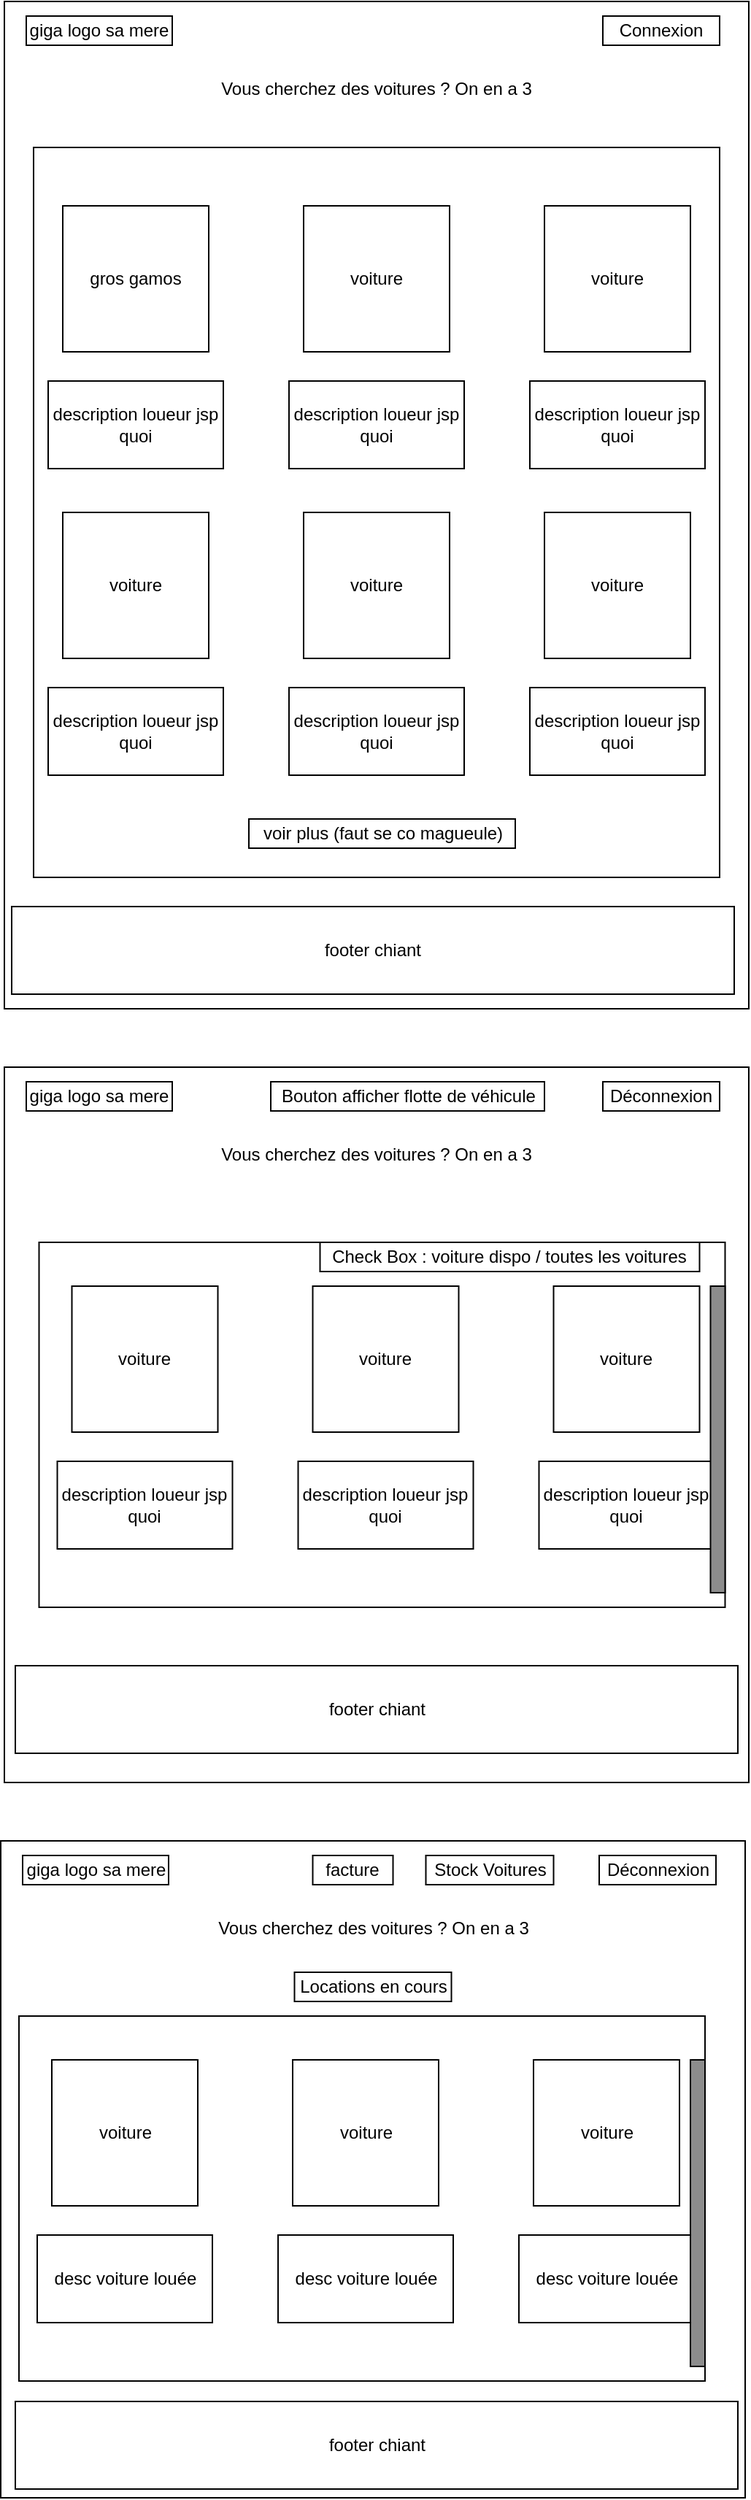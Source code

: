 <mxfile version="15.5.2" type="github"><diagram id="NIaPtXlmjOTNQupM6UCT" name="Page-1"><mxGraphModel dx="1185" dy="690" grid="1" gridSize="10" guides="1" tooltips="1" connect="1" arrows="1" fold="1" page="1" pageScale="1" pageWidth="827" pageHeight="1169" math="0" shadow="0"><root><mxCell id="0"/><mxCell id="1" parent="0"/><mxCell id="WPkTZp5EG0rsniYPX_Hg-25" value="" style="rounded=0;whiteSpace=wrap;html=1;" vertex="1" parent="1"><mxGeometry x="140" y="780" width="510" height="490" as="geometry"/></mxCell><mxCell id="WPkTZp5EG0rsniYPX_Hg-45" value="" style="rounded=0;whiteSpace=wrap;html=1;fontColor=#000000;strokeColor=#000000;" vertex="1" parent="1"><mxGeometry x="163.75" y="900" width="470" height="250" as="geometry"/></mxCell><mxCell id="WPkTZp5EG0rsniYPX_Hg-2" value="" style="rounded=0;whiteSpace=wrap;html=1;" vertex="1" parent="1"><mxGeometry x="140" y="50" width="510" height="690" as="geometry"/></mxCell><mxCell id="WPkTZp5EG0rsniYPX_Hg-11" value="" style="rounded=0;whiteSpace=wrap;html=1;fontColor=#000000;strokeColor=#000000;" vertex="1" parent="1"><mxGeometry x="160" y="150" width="470" height="500" as="geometry"/></mxCell><mxCell id="WPkTZp5EG0rsniYPX_Hg-4" value="Connexion" style="rounded=0;whiteSpace=wrap;html=1;" vertex="1" parent="1"><mxGeometry x="550" y="60" width="80" height="20" as="geometry"/></mxCell><mxCell id="WPkTZp5EG0rsniYPX_Hg-5" value="Vous cherchez des voitures ? On en a 3" style="rounded=0;whiteSpace=wrap;html=1;strokeColor=#FFFFFF;" vertex="1" parent="1"><mxGeometry x="255" y="80" width="280" height="60" as="geometry"/></mxCell><mxCell id="WPkTZp5EG0rsniYPX_Hg-7" value="gros gamos" style="whiteSpace=wrap;html=1;aspect=fixed;fontColor=#000000;strokeColor=#000000;" vertex="1" parent="1"><mxGeometry x="180" y="190" width="100" height="100" as="geometry"/></mxCell><mxCell id="WPkTZp5EG0rsniYPX_Hg-8" value="voiture" style="whiteSpace=wrap;html=1;aspect=fixed;fontColor=#000000;strokeColor=#000000;" vertex="1" parent="1"><mxGeometry x="345" y="190" width="100" height="100" as="geometry"/></mxCell><mxCell id="WPkTZp5EG0rsniYPX_Hg-9" value="voiture" style="whiteSpace=wrap;html=1;aspect=fixed;fontColor=#000000;strokeColor=#000000;" vertex="1" parent="1"><mxGeometry x="510" y="190" width="100" height="100" as="geometry"/></mxCell><mxCell id="WPkTZp5EG0rsniYPX_Hg-10" value="description loueur jsp quoi" style="rounded=0;whiteSpace=wrap;html=1;fontColor=#000000;strokeColor=#000000;" vertex="1" parent="1"><mxGeometry x="335" y="310" width="120" height="60" as="geometry"/></mxCell><mxCell id="WPkTZp5EG0rsniYPX_Hg-12" value="description loueur jsp quoi" style="rounded=0;whiteSpace=wrap;html=1;fontColor=#000000;strokeColor=#000000;" vertex="1" parent="1"><mxGeometry x="170" y="310" width="120" height="60" as="geometry"/></mxCell><mxCell id="WPkTZp5EG0rsniYPX_Hg-13" value="description loueur jsp quoi" style="rounded=0;whiteSpace=wrap;html=1;fontColor=#000000;strokeColor=#000000;" vertex="1" parent="1"><mxGeometry x="500" y="310" width="120" height="60" as="geometry"/></mxCell><mxCell id="WPkTZp5EG0rsniYPX_Hg-15" value="voiture" style="whiteSpace=wrap;html=1;aspect=fixed;fontColor=#000000;strokeColor=#000000;" vertex="1" parent="1"><mxGeometry x="180" y="400" width="100" height="100" as="geometry"/></mxCell><mxCell id="WPkTZp5EG0rsniYPX_Hg-16" value="voiture" style="whiteSpace=wrap;html=1;aspect=fixed;fontColor=#000000;strokeColor=#000000;" vertex="1" parent="1"><mxGeometry x="345" y="400" width="100" height="100" as="geometry"/></mxCell><mxCell id="WPkTZp5EG0rsniYPX_Hg-17" value="voiture" style="whiteSpace=wrap;html=1;aspect=fixed;fontColor=#000000;strokeColor=#000000;" vertex="1" parent="1"><mxGeometry x="510" y="400" width="100" height="100" as="geometry"/></mxCell><mxCell id="WPkTZp5EG0rsniYPX_Hg-18" value="description loueur jsp quoi" style="rounded=0;whiteSpace=wrap;html=1;fontColor=#000000;strokeColor=#000000;" vertex="1" parent="1"><mxGeometry x="335" y="520" width="120" height="60" as="geometry"/></mxCell><mxCell id="WPkTZp5EG0rsniYPX_Hg-19" value="description loueur jsp quoi" style="rounded=0;whiteSpace=wrap;html=1;fontColor=#000000;strokeColor=#000000;" vertex="1" parent="1"><mxGeometry x="170" y="520" width="120" height="60" as="geometry"/></mxCell><mxCell id="WPkTZp5EG0rsniYPX_Hg-20" value="description loueur jsp quoi" style="rounded=0;whiteSpace=wrap;html=1;fontColor=#000000;strokeColor=#000000;" vertex="1" parent="1"><mxGeometry x="500" y="520" width="120" height="60" as="geometry"/></mxCell><mxCell id="WPkTZp5EG0rsniYPX_Hg-21" value="voir plus (faut se co magueule)" style="rounded=0;whiteSpace=wrap;html=1;fontColor=#000000;strokeColor=#000000;" vertex="1" parent="1"><mxGeometry x="307.5" y="610" width="182.5" height="20" as="geometry"/></mxCell><mxCell id="WPkTZp5EG0rsniYPX_Hg-23" value="giga logo sa mere" style="rounded=0;whiteSpace=wrap;html=1;fontColor=#000000;strokeColor=#000000;" vertex="1" parent="1"><mxGeometry x="155" y="60" width="100" height="20" as="geometry"/></mxCell><mxCell id="WPkTZp5EG0rsniYPX_Hg-24" value="footer chiant" style="rounded=0;whiteSpace=wrap;html=1;fontColor=#000000;strokeColor=#000000;" vertex="1" parent="1"><mxGeometry x="145" y="670" width="495" height="60" as="geometry"/></mxCell><mxCell id="WPkTZp5EG0rsniYPX_Hg-27" value="Déconnexion" style="rounded=0;whiteSpace=wrap;html=1;" vertex="1" parent="1"><mxGeometry x="550" y="790" width="80" height="20" as="geometry"/></mxCell><mxCell id="WPkTZp5EG0rsniYPX_Hg-28" value="Vous cherchez des voitures ? On en a 3" style="rounded=0;whiteSpace=wrap;html=1;strokeColor=#FFFFFF;" vertex="1" parent="1"><mxGeometry x="255" y="810" width="280" height="60" as="geometry"/></mxCell><mxCell id="WPkTZp5EG0rsniYPX_Hg-35" value="voiture" style="whiteSpace=wrap;html=1;aspect=fixed;fontColor=#000000;strokeColor=#000000;" vertex="1" parent="1"><mxGeometry x="186.25" y="930" width="100" height="100" as="geometry"/></mxCell><mxCell id="WPkTZp5EG0rsniYPX_Hg-36" value="voiture" style="whiteSpace=wrap;html=1;aspect=fixed;fontColor=#000000;strokeColor=#000000;" vertex="1" parent="1"><mxGeometry x="351.25" y="930" width="100" height="100" as="geometry"/></mxCell><mxCell id="WPkTZp5EG0rsniYPX_Hg-38" value="description loueur jsp quoi" style="rounded=0;whiteSpace=wrap;html=1;fontColor=#000000;strokeColor=#000000;" vertex="1" parent="1"><mxGeometry x="341.25" y="1050" width="120" height="60" as="geometry"/></mxCell><mxCell id="WPkTZp5EG0rsniYPX_Hg-39" value="description loueur jsp quoi" style="rounded=0;whiteSpace=wrap;html=1;fontColor=#000000;strokeColor=#000000;" vertex="1" parent="1"><mxGeometry x="176.25" y="1050" width="120" height="60" as="geometry"/></mxCell><mxCell id="WPkTZp5EG0rsniYPX_Hg-40" value="description loueur jsp quoi" style="rounded=0;whiteSpace=wrap;html=1;fontColor=#000000;strokeColor=#000000;" vertex="1" parent="1"><mxGeometry x="506.25" y="1050" width="120" height="60" as="geometry"/></mxCell><mxCell id="WPkTZp5EG0rsniYPX_Hg-42" style="edgeStyle=orthogonalEdgeStyle;rounded=0;orthogonalLoop=1;jettySize=auto;html=1;exitX=0.5;exitY=1;exitDx=0;exitDy=0;fontColor=#000000;" edge="1" parent="1"><mxGeometry relative="1" as="geometry"><mxPoint x="401.25" y="1140" as="sourcePoint"/><mxPoint x="401.25" y="1140" as="targetPoint"/></mxGeometry></mxCell><mxCell id="WPkTZp5EG0rsniYPX_Hg-43" value="giga logo sa mere" style="rounded=0;whiteSpace=wrap;html=1;fontColor=#000000;strokeColor=#000000;" vertex="1" parent="1"><mxGeometry x="155" y="790" width="100" height="20" as="geometry"/></mxCell><mxCell id="WPkTZp5EG0rsniYPX_Hg-44" value="footer chiant" style="rounded=0;whiteSpace=wrap;html=1;fontColor=#000000;strokeColor=#000000;" vertex="1" parent="1"><mxGeometry x="147.5" y="1190" width="495" height="60" as="geometry"/></mxCell><mxCell id="WPkTZp5EG0rsniYPX_Hg-56" value="" style="rounded=0;whiteSpace=wrap;html=1;fontColor=#000000;strokeColor=#000000;fillColor=#8C8C8C;" vertex="1" parent="1"><mxGeometry x="623.75" y="930" width="10" height="210" as="geometry"/></mxCell><mxCell id="WPkTZp5EG0rsniYPX_Hg-59" value="Bouton afficher flotte de véhicule" style="rounded=0;whiteSpace=wrap;html=1;fontColor=#000000;strokeColor=#000000;fillColor=#FFFFFF;" vertex="1" parent="1"><mxGeometry x="322.5" y="790" width="187.5" height="20" as="geometry"/></mxCell><mxCell id="WPkTZp5EG0rsniYPX_Hg-63" value="voiture" style="whiteSpace=wrap;html=1;aspect=fixed;fontColor=#000000;strokeColor=#000000;" vertex="1" parent="1"><mxGeometry x="516.25" y="930" width="100" height="100" as="geometry"/></mxCell><mxCell id="WPkTZp5EG0rsniYPX_Hg-66" value="Check Box : voiture dispo / toutes les voitures" style="rounded=0;whiteSpace=wrap;html=1;" vertex="1" parent="1"><mxGeometry x="356.25" y="900" width="260" height="20" as="geometry"/></mxCell><mxCell id="WPkTZp5EG0rsniYPX_Hg-67" value="" style="rounded=0;whiteSpace=wrap;html=1;" vertex="1" parent="1"><mxGeometry x="137.5" y="1310" width="510" height="450" as="geometry"/></mxCell><mxCell id="WPkTZp5EG0rsniYPX_Hg-69" value="Déconnexion" style="rounded=0;whiteSpace=wrap;html=1;" vertex="1" parent="1"><mxGeometry x="547.5" y="1320" width="80" height="20" as="geometry"/></mxCell><mxCell id="WPkTZp5EG0rsniYPX_Hg-70" value="Vous cherchez des voitures ? On en a 3" style="rounded=0;whiteSpace=wrap;html=1;strokeColor=#FFFFFF;" vertex="1" parent="1"><mxGeometry x="252.5" y="1340" width="280" height="60" as="geometry"/></mxCell><mxCell id="WPkTZp5EG0rsniYPX_Hg-77" value="giga logo sa mere" style="rounded=0;whiteSpace=wrap;html=1;fontColor=#000000;strokeColor=#000000;" vertex="1" parent="1"><mxGeometry x="152.5" y="1320" width="100" height="20" as="geometry"/></mxCell><mxCell id="WPkTZp5EG0rsniYPX_Hg-78" value="footer chiant" style="rounded=0;whiteSpace=wrap;html=1;fontColor=#000000;strokeColor=#000000;" vertex="1" parent="1"><mxGeometry x="147.5" y="1694" width="495" height="60" as="geometry"/></mxCell><mxCell id="WPkTZp5EG0rsniYPX_Hg-80" value="Stock Voitures" style="rounded=0;whiteSpace=wrap;html=1;fontColor=#000000;strokeColor=#000000;fillColor=#FFFFFF;" vertex="1" parent="1"><mxGeometry x="428.75" y="1320" width="87.5" height="20" as="geometry"/></mxCell><mxCell id="WPkTZp5EG0rsniYPX_Hg-83" value="Locations en cours" style="rounded=0;whiteSpace=wrap;html=1;fontColor=#000000;strokeColor=#000000;fillColor=#FFFFFF;" vertex="1" parent="1"><mxGeometry x="338.75" y="1400" width="107.5" height="20" as="geometry"/></mxCell><mxCell id="WPkTZp5EG0rsniYPX_Hg-84" value="facture" style="rounded=0;whiteSpace=wrap;html=1;fontColor=#000000;strokeColor=#000000;fillColor=#FFFFFF;" vertex="1" parent="1"><mxGeometry x="351.25" y="1320" width="55" height="20" as="geometry"/></mxCell><mxCell id="WPkTZp5EG0rsniYPX_Hg-86" value="" style="rounded=0;whiteSpace=wrap;html=1;fontColor=#000000;strokeColor=#000000;" vertex="1" parent="1"><mxGeometry x="150" y="1430" width="470" height="250" as="geometry"/></mxCell><mxCell id="WPkTZp5EG0rsniYPX_Hg-87" value="voiture" style="whiteSpace=wrap;html=1;aspect=fixed;fontColor=#000000;strokeColor=#000000;" vertex="1" parent="1"><mxGeometry x="172.5" y="1460" width="100" height="100" as="geometry"/></mxCell><mxCell id="WPkTZp5EG0rsniYPX_Hg-88" value="voiture" style="whiteSpace=wrap;html=1;aspect=fixed;fontColor=#000000;strokeColor=#000000;" vertex="1" parent="1"><mxGeometry x="337.5" y="1460" width="100" height="100" as="geometry"/></mxCell><mxCell id="WPkTZp5EG0rsniYPX_Hg-89" value="desc voiture louée" style="rounded=0;whiteSpace=wrap;html=1;fontColor=#000000;strokeColor=#000000;" vertex="1" parent="1"><mxGeometry x="327.5" y="1580" width="120" height="60" as="geometry"/></mxCell><mxCell id="WPkTZp5EG0rsniYPX_Hg-90" value="desc voiture louée" style="rounded=0;whiteSpace=wrap;html=1;fontColor=#000000;strokeColor=#000000;" vertex="1" parent="1"><mxGeometry x="162.5" y="1580" width="120" height="60" as="geometry"/></mxCell><mxCell id="WPkTZp5EG0rsniYPX_Hg-91" value="desc voiture louée" style="rounded=0;whiteSpace=wrap;html=1;fontColor=#000000;strokeColor=#000000;" vertex="1" parent="1"><mxGeometry x="492.5" y="1580" width="120" height="60" as="geometry"/></mxCell><mxCell id="WPkTZp5EG0rsniYPX_Hg-92" style="edgeStyle=orthogonalEdgeStyle;rounded=0;orthogonalLoop=1;jettySize=auto;html=1;exitX=0.5;exitY=1;exitDx=0;exitDy=0;fontColor=#000000;" edge="1" parent="1"><mxGeometry relative="1" as="geometry"><mxPoint x="387.5" y="1670" as="sourcePoint"/><mxPoint x="387.5" y="1670" as="targetPoint"/></mxGeometry></mxCell><mxCell id="WPkTZp5EG0rsniYPX_Hg-93" value="" style="rounded=0;whiteSpace=wrap;html=1;fontColor=#000000;strokeColor=#000000;fillColor=#8C8C8C;" vertex="1" parent="1"><mxGeometry x="610" y="1460" width="10" height="210" as="geometry"/></mxCell><mxCell id="WPkTZp5EG0rsniYPX_Hg-94" value="voiture" style="whiteSpace=wrap;html=1;aspect=fixed;fontColor=#000000;strokeColor=#000000;" vertex="1" parent="1"><mxGeometry x="502.5" y="1460" width="100" height="100" as="geometry"/></mxCell></root></mxGraphModel></diagram></mxfile>